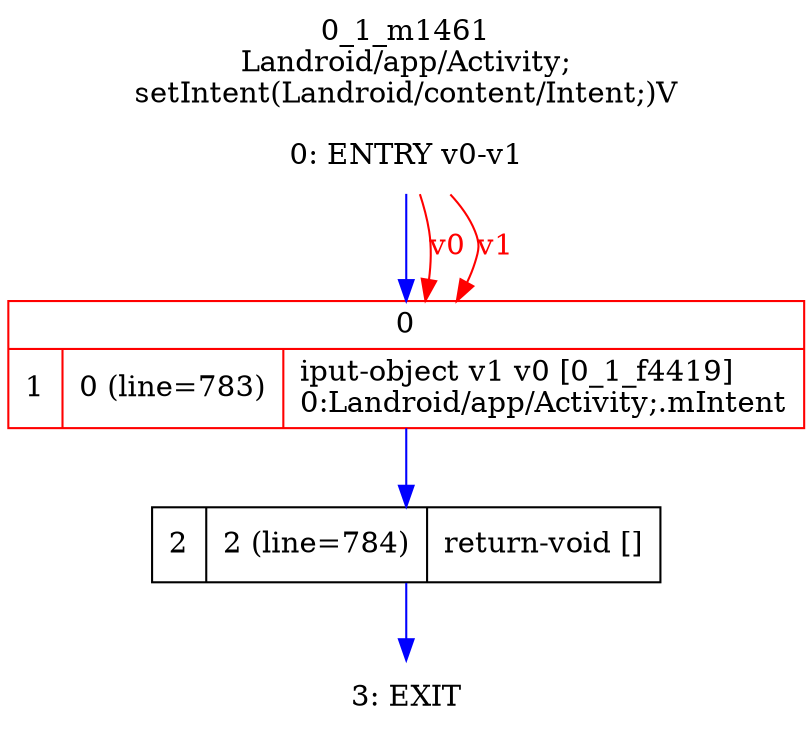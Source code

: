 digraph G {
rankdir=UD;
labelloc=t;
label="0_1_m1461\nLandroid/app/Activity;
setIntent(Landroid/content/Intent;)V";
0[label="0: ENTRY v0-v1",shape=plaintext];
1[label="{0|{1|0 (line=783)|iput-object v1 v0 [0_1_f4419]\l0:Landroid/app/Activity;.mIntent\l}}",shape=record, color=red];
2[label="2|2 (line=784)|return-void []\l",shape=record];
3[label="3: EXIT",shape=plaintext];
0->1 [color=blue, fontcolor=blue,weight=100, taillabel=""];
1->2 [color=blue, fontcolor=blue,weight=100, taillabel=""];
2->3 [color=blue, fontcolor=blue,weight=100, taillabel=""];
0->1 [color=red, fontcolor=red, label="v0"];
0->1 [color=red, fontcolor=red, label="v1"];
}
